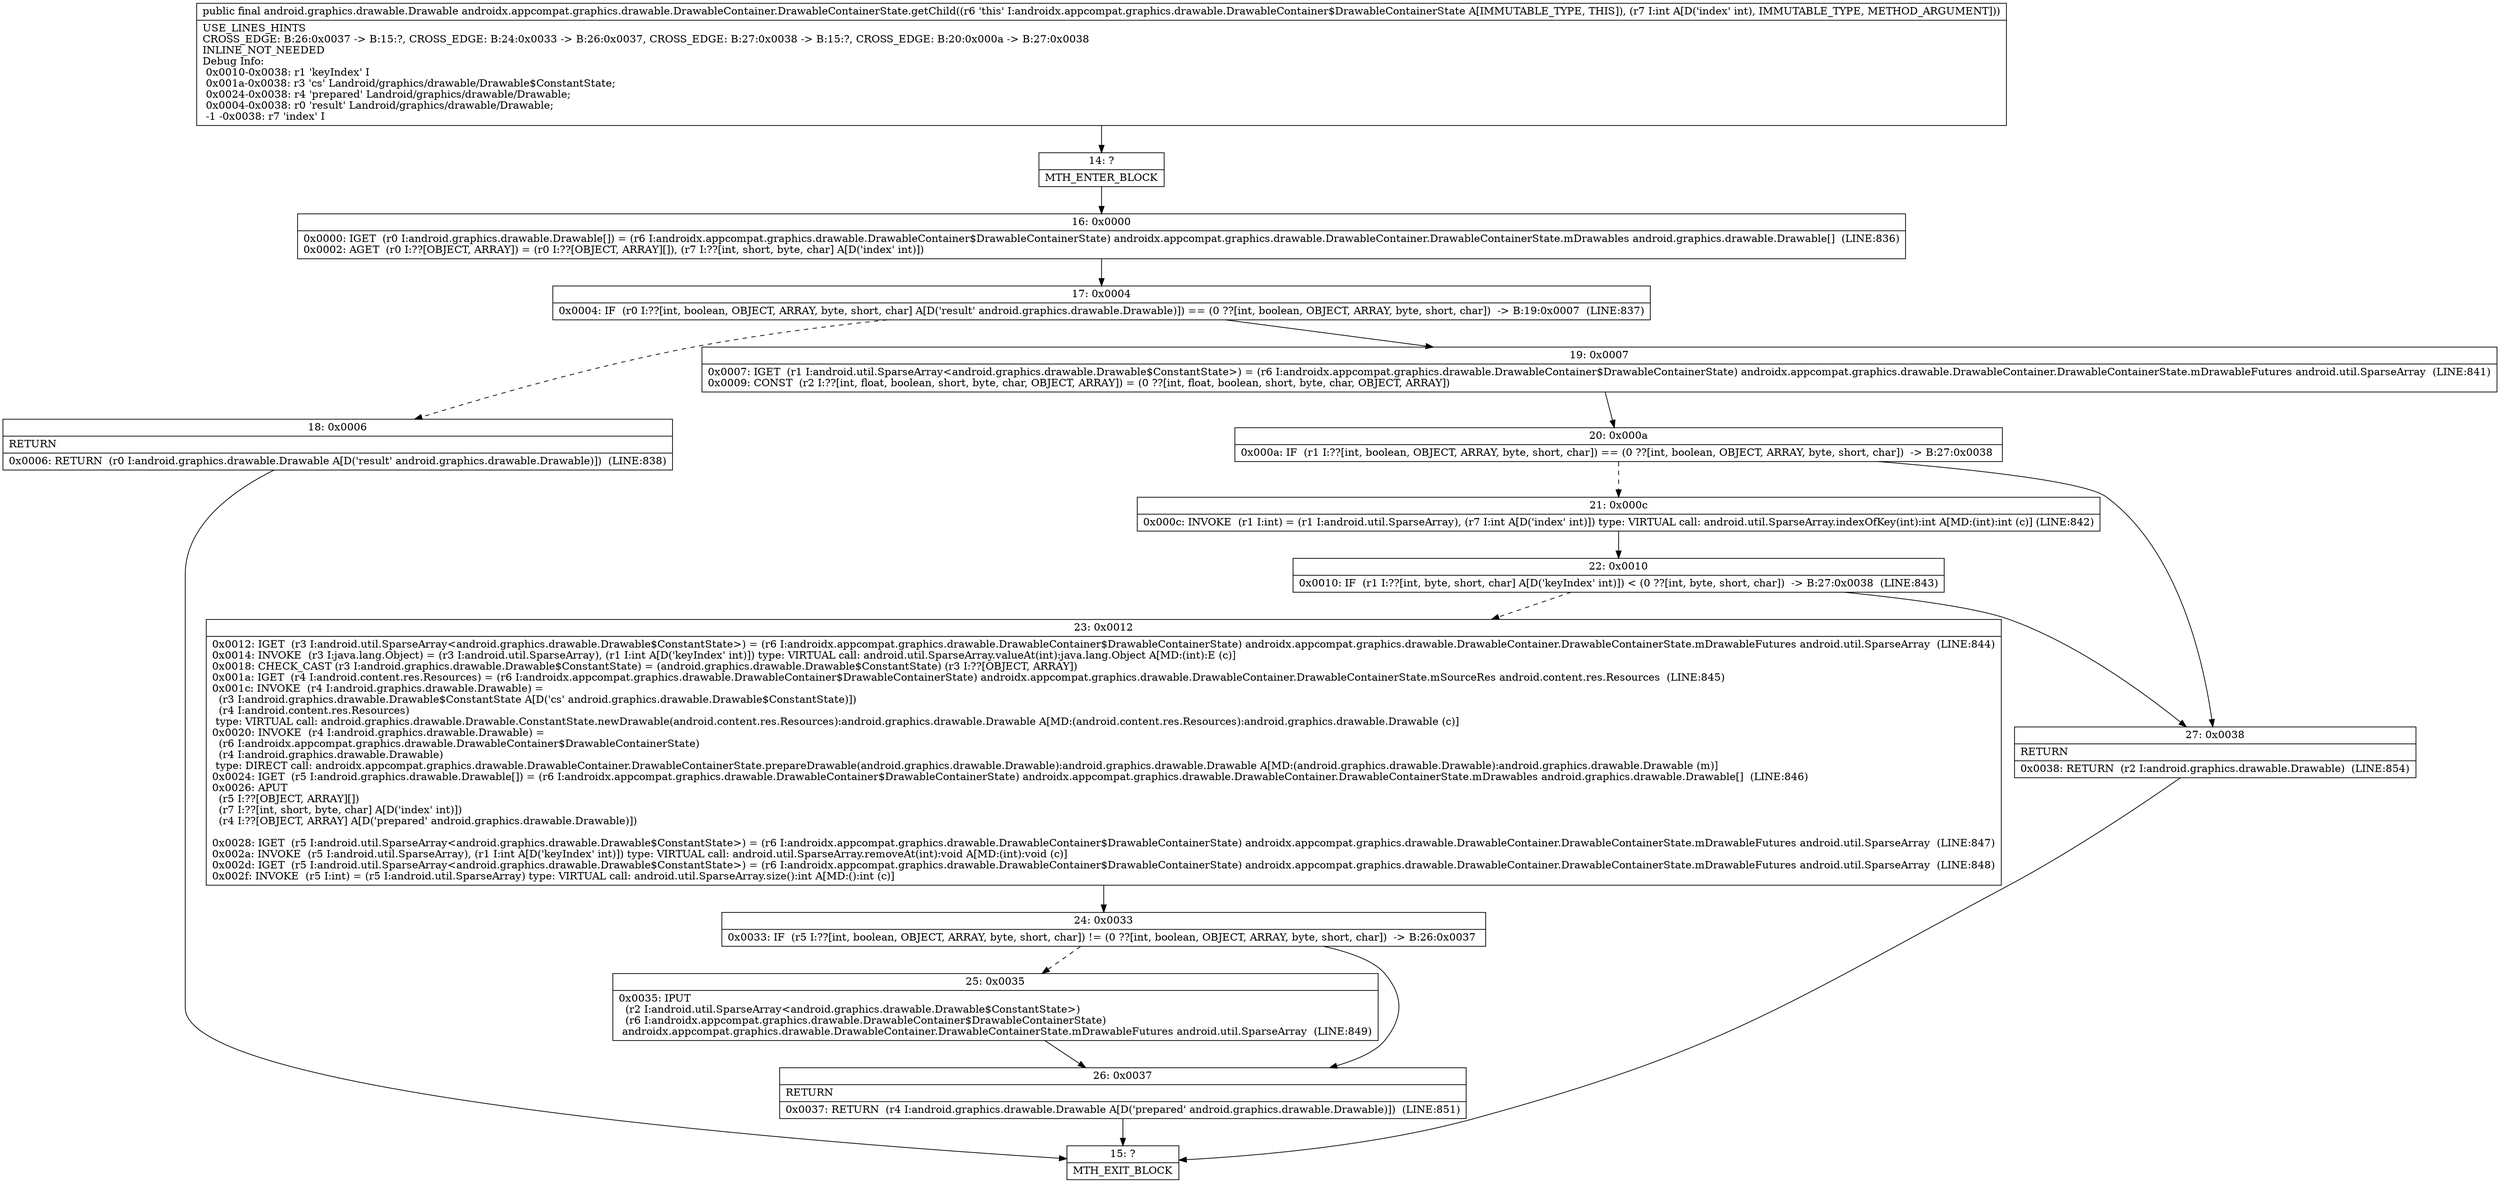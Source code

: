 digraph "CFG forandroidx.appcompat.graphics.drawable.DrawableContainer.DrawableContainerState.getChild(I)Landroid\/graphics\/drawable\/Drawable;" {
Node_14 [shape=record,label="{14\:\ ?|MTH_ENTER_BLOCK\l}"];
Node_16 [shape=record,label="{16\:\ 0x0000|0x0000: IGET  (r0 I:android.graphics.drawable.Drawable[]) = (r6 I:androidx.appcompat.graphics.drawable.DrawableContainer$DrawableContainerState) androidx.appcompat.graphics.drawable.DrawableContainer.DrawableContainerState.mDrawables android.graphics.drawable.Drawable[]  (LINE:836)\l0x0002: AGET  (r0 I:??[OBJECT, ARRAY]) = (r0 I:??[OBJECT, ARRAY][]), (r7 I:??[int, short, byte, char] A[D('index' int)]) \l}"];
Node_17 [shape=record,label="{17\:\ 0x0004|0x0004: IF  (r0 I:??[int, boolean, OBJECT, ARRAY, byte, short, char] A[D('result' android.graphics.drawable.Drawable)]) == (0 ??[int, boolean, OBJECT, ARRAY, byte, short, char])  \-\> B:19:0x0007  (LINE:837)\l}"];
Node_18 [shape=record,label="{18\:\ 0x0006|RETURN\l|0x0006: RETURN  (r0 I:android.graphics.drawable.Drawable A[D('result' android.graphics.drawable.Drawable)])  (LINE:838)\l}"];
Node_15 [shape=record,label="{15\:\ ?|MTH_EXIT_BLOCK\l}"];
Node_19 [shape=record,label="{19\:\ 0x0007|0x0007: IGET  (r1 I:android.util.SparseArray\<android.graphics.drawable.Drawable$ConstantState\>) = (r6 I:androidx.appcompat.graphics.drawable.DrawableContainer$DrawableContainerState) androidx.appcompat.graphics.drawable.DrawableContainer.DrawableContainerState.mDrawableFutures android.util.SparseArray  (LINE:841)\l0x0009: CONST  (r2 I:??[int, float, boolean, short, byte, char, OBJECT, ARRAY]) = (0 ??[int, float, boolean, short, byte, char, OBJECT, ARRAY]) \l}"];
Node_20 [shape=record,label="{20\:\ 0x000a|0x000a: IF  (r1 I:??[int, boolean, OBJECT, ARRAY, byte, short, char]) == (0 ??[int, boolean, OBJECT, ARRAY, byte, short, char])  \-\> B:27:0x0038 \l}"];
Node_21 [shape=record,label="{21\:\ 0x000c|0x000c: INVOKE  (r1 I:int) = (r1 I:android.util.SparseArray), (r7 I:int A[D('index' int)]) type: VIRTUAL call: android.util.SparseArray.indexOfKey(int):int A[MD:(int):int (c)] (LINE:842)\l}"];
Node_22 [shape=record,label="{22\:\ 0x0010|0x0010: IF  (r1 I:??[int, byte, short, char] A[D('keyIndex' int)]) \< (0 ??[int, byte, short, char])  \-\> B:27:0x0038  (LINE:843)\l}"];
Node_23 [shape=record,label="{23\:\ 0x0012|0x0012: IGET  (r3 I:android.util.SparseArray\<android.graphics.drawable.Drawable$ConstantState\>) = (r6 I:androidx.appcompat.graphics.drawable.DrawableContainer$DrawableContainerState) androidx.appcompat.graphics.drawable.DrawableContainer.DrawableContainerState.mDrawableFutures android.util.SparseArray  (LINE:844)\l0x0014: INVOKE  (r3 I:java.lang.Object) = (r3 I:android.util.SparseArray), (r1 I:int A[D('keyIndex' int)]) type: VIRTUAL call: android.util.SparseArray.valueAt(int):java.lang.Object A[MD:(int):E (c)]\l0x0018: CHECK_CAST (r3 I:android.graphics.drawable.Drawable$ConstantState) = (android.graphics.drawable.Drawable$ConstantState) (r3 I:??[OBJECT, ARRAY]) \l0x001a: IGET  (r4 I:android.content.res.Resources) = (r6 I:androidx.appcompat.graphics.drawable.DrawableContainer$DrawableContainerState) androidx.appcompat.graphics.drawable.DrawableContainer.DrawableContainerState.mSourceRes android.content.res.Resources  (LINE:845)\l0x001c: INVOKE  (r4 I:android.graphics.drawable.Drawable) = \l  (r3 I:android.graphics.drawable.Drawable$ConstantState A[D('cs' android.graphics.drawable.Drawable$ConstantState)])\l  (r4 I:android.content.res.Resources)\l type: VIRTUAL call: android.graphics.drawable.Drawable.ConstantState.newDrawable(android.content.res.Resources):android.graphics.drawable.Drawable A[MD:(android.content.res.Resources):android.graphics.drawable.Drawable (c)]\l0x0020: INVOKE  (r4 I:android.graphics.drawable.Drawable) = \l  (r6 I:androidx.appcompat.graphics.drawable.DrawableContainer$DrawableContainerState)\l  (r4 I:android.graphics.drawable.Drawable)\l type: DIRECT call: androidx.appcompat.graphics.drawable.DrawableContainer.DrawableContainerState.prepareDrawable(android.graphics.drawable.Drawable):android.graphics.drawable.Drawable A[MD:(android.graphics.drawable.Drawable):android.graphics.drawable.Drawable (m)]\l0x0024: IGET  (r5 I:android.graphics.drawable.Drawable[]) = (r6 I:androidx.appcompat.graphics.drawable.DrawableContainer$DrawableContainerState) androidx.appcompat.graphics.drawable.DrawableContainer.DrawableContainerState.mDrawables android.graphics.drawable.Drawable[]  (LINE:846)\l0x0026: APUT  \l  (r5 I:??[OBJECT, ARRAY][])\l  (r7 I:??[int, short, byte, char] A[D('index' int)])\l  (r4 I:??[OBJECT, ARRAY] A[D('prepared' android.graphics.drawable.Drawable)])\l \l0x0028: IGET  (r5 I:android.util.SparseArray\<android.graphics.drawable.Drawable$ConstantState\>) = (r6 I:androidx.appcompat.graphics.drawable.DrawableContainer$DrawableContainerState) androidx.appcompat.graphics.drawable.DrawableContainer.DrawableContainerState.mDrawableFutures android.util.SparseArray  (LINE:847)\l0x002a: INVOKE  (r5 I:android.util.SparseArray), (r1 I:int A[D('keyIndex' int)]) type: VIRTUAL call: android.util.SparseArray.removeAt(int):void A[MD:(int):void (c)]\l0x002d: IGET  (r5 I:android.util.SparseArray\<android.graphics.drawable.Drawable$ConstantState\>) = (r6 I:androidx.appcompat.graphics.drawable.DrawableContainer$DrawableContainerState) androidx.appcompat.graphics.drawable.DrawableContainer.DrawableContainerState.mDrawableFutures android.util.SparseArray  (LINE:848)\l0x002f: INVOKE  (r5 I:int) = (r5 I:android.util.SparseArray) type: VIRTUAL call: android.util.SparseArray.size():int A[MD:():int (c)]\l}"];
Node_24 [shape=record,label="{24\:\ 0x0033|0x0033: IF  (r5 I:??[int, boolean, OBJECT, ARRAY, byte, short, char]) != (0 ??[int, boolean, OBJECT, ARRAY, byte, short, char])  \-\> B:26:0x0037 \l}"];
Node_25 [shape=record,label="{25\:\ 0x0035|0x0035: IPUT  \l  (r2 I:android.util.SparseArray\<android.graphics.drawable.Drawable$ConstantState\>)\l  (r6 I:androidx.appcompat.graphics.drawable.DrawableContainer$DrawableContainerState)\l androidx.appcompat.graphics.drawable.DrawableContainer.DrawableContainerState.mDrawableFutures android.util.SparseArray  (LINE:849)\l}"];
Node_26 [shape=record,label="{26\:\ 0x0037|RETURN\l|0x0037: RETURN  (r4 I:android.graphics.drawable.Drawable A[D('prepared' android.graphics.drawable.Drawable)])  (LINE:851)\l}"];
Node_27 [shape=record,label="{27\:\ 0x0038|RETURN\l|0x0038: RETURN  (r2 I:android.graphics.drawable.Drawable)  (LINE:854)\l}"];
MethodNode[shape=record,label="{public final android.graphics.drawable.Drawable androidx.appcompat.graphics.drawable.DrawableContainer.DrawableContainerState.getChild((r6 'this' I:androidx.appcompat.graphics.drawable.DrawableContainer$DrawableContainerState A[IMMUTABLE_TYPE, THIS]), (r7 I:int A[D('index' int), IMMUTABLE_TYPE, METHOD_ARGUMENT]))  | USE_LINES_HINTS\lCROSS_EDGE: B:26:0x0037 \-\> B:15:?, CROSS_EDGE: B:24:0x0033 \-\> B:26:0x0037, CROSS_EDGE: B:27:0x0038 \-\> B:15:?, CROSS_EDGE: B:20:0x000a \-\> B:27:0x0038\lINLINE_NOT_NEEDED\lDebug Info:\l  0x0010\-0x0038: r1 'keyIndex' I\l  0x001a\-0x0038: r3 'cs' Landroid\/graphics\/drawable\/Drawable$ConstantState;\l  0x0024\-0x0038: r4 'prepared' Landroid\/graphics\/drawable\/Drawable;\l  0x0004\-0x0038: r0 'result' Landroid\/graphics\/drawable\/Drawable;\l  \-1 \-0x0038: r7 'index' I\l}"];
MethodNode -> Node_14;Node_14 -> Node_16;
Node_16 -> Node_17;
Node_17 -> Node_18[style=dashed];
Node_17 -> Node_19;
Node_18 -> Node_15;
Node_19 -> Node_20;
Node_20 -> Node_21[style=dashed];
Node_20 -> Node_27;
Node_21 -> Node_22;
Node_22 -> Node_23[style=dashed];
Node_22 -> Node_27;
Node_23 -> Node_24;
Node_24 -> Node_25[style=dashed];
Node_24 -> Node_26;
Node_25 -> Node_26;
Node_26 -> Node_15;
Node_27 -> Node_15;
}

